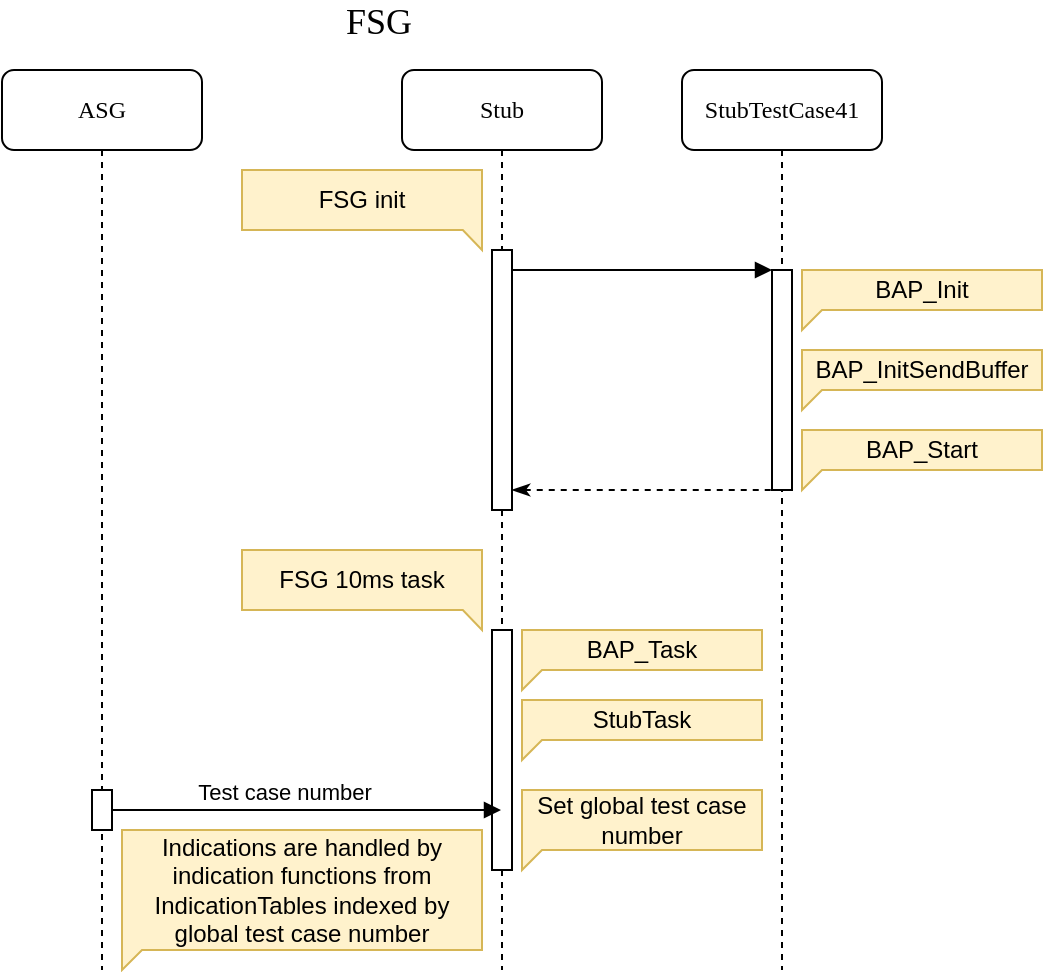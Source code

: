 <mxfile version="14.6.11" type="github"><diagram name="Page-1" id="13e1069c-82ec-6db2-03f1-153e76fe0fe0"><mxGraphModel dx="2552" dy="562" grid="1" gridSize="10" guides="1" tooltips="1" connect="1" arrows="1" fold="1" page="1" pageScale="1" pageWidth="1100" pageHeight="850" background="none" math="0" shadow="0"><root><mxCell id="0"/><mxCell id="1" parent="0"/><mxCell id="7baba1c4bc27f4b0-2" value="StubTestCase41" style="shape=umlLifeline;perimeter=lifelinePerimeter;whiteSpace=wrap;html=1;container=1;collapsible=0;recursiveResize=0;outlineConnect=0;rounded=1;shadow=0;comic=0;labelBackgroundColor=none;strokeWidth=1;fontFamily=Verdana;fontSize=12;align=center;" parent="1" vertex="1"><mxGeometry x="240" y="80" width="100" height="450" as="geometry"/></mxCell><mxCell id="SAqBEAy9kC_2QMpHoStv-3" value="" style="html=1;points=[];perimeter=orthogonalPerimeter;rounded=0;shadow=0;comic=0;labelBackgroundColor=none;strokeWidth=1;fontFamily=Verdana;fontSize=12;align=center;" vertex="1" parent="7baba1c4bc27f4b0-2"><mxGeometry x="45" y="100" width="10" height="110" as="geometry"/></mxCell><mxCell id="7baba1c4bc27f4b0-5" value="ASG" style="shape=umlLifeline;perimeter=lifelinePerimeter;whiteSpace=wrap;html=1;container=1;collapsible=0;recursiveResize=0;outlineConnect=0;rounded=1;shadow=0;comic=0;labelBackgroundColor=none;strokeWidth=1;fontFamily=Verdana;fontSize=12;align=center;" parent="1" vertex="1"><mxGeometry x="-100" y="80" width="100" height="450" as="geometry"/></mxCell><mxCell id="SAqBEAy9kC_2QMpHoStv-14" value="" style="html=1;points=[];perimeter=orthogonalPerimeter;rounded=0;shadow=0;comic=0;labelBackgroundColor=none;strokeWidth=1;fontFamily=Verdana;fontSize=12;align=center;" vertex="1" parent="7baba1c4bc27f4b0-5"><mxGeometry x="45" y="360" width="10" height="20" as="geometry"/></mxCell><mxCell id="7baba1c4bc27f4b0-8" value="Stub" style="shape=umlLifeline;perimeter=lifelinePerimeter;whiteSpace=wrap;html=1;container=1;collapsible=0;recursiveResize=0;outlineConnect=0;rounded=1;shadow=0;comic=0;labelBackgroundColor=none;strokeWidth=1;fontFamily=Verdana;fontSize=12;align=center;" parent="1" vertex="1"><mxGeometry x="100" y="80" width="100" height="450" as="geometry"/></mxCell><mxCell id="SAqBEAy9kC_2QMpHoStv-1" value="" style="html=1;points=[];perimeter=orthogonalPerimeter;rounded=0;shadow=0;comic=0;labelBackgroundColor=none;strokeWidth=1;fontFamily=Verdana;fontSize=12;align=center;" vertex="1" parent="7baba1c4bc27f4b0-8"><mxGeometry x="45" y="90" width="10" height="130" as="geometry"/></mxCell><mxCell id="SAqBEAy9kC_2QMpHoStv-10" value="" style="html=1;points=[];perimeter=orthogonalPerimeter;rounded=0;shadow=0;comic=0;labelBackgroundColor=none;strokeWidth=1;fontFamily=Verdana;fontSize=12;align=center;" vertex="1" parent="7baba1c4bc27f4b0-8"><mxGeometry x="45" y="280" width="10" height="120" as="geometry"/></mxCell><mxCell id="7baba1c4bc27f4b0-40" value="&lt;font style=&quot;font-size: 18px&quot;&gt;FSG&lt;/font&gt;" style="shape=note;whiteSpace=wrap;html=1;size=14;verticalAlign=top;align=left;spacingTop=-6;rounded=0;shadow=0;comic=0;labelBackgroundColor=none;strokeWidth=1;fontFamily=Verdana;fontSize=12;strokeColor=none;fillColor=none;" parent="1" vertex="1"><mxGeometry x="70" y="45" width="50" height="20" as="geometry"/></mxCell><mxCell id="SAqBEAy9kC_2QMpHoStv-2" value="FSG init" style="shape=callout;whiteSpace=wrap;html=1;perimeter=calloutPerimeter;fillColor=#fff2cc;position2=1;base=20;size=10;position=0.92;strokeColor=#d6b656;" vertex="1" parent="1"><mxGeometry x="20" y="130" width="120" height="40" as="geometry"/></mxCell><mxCell id="SAqBEAy9kC_2QMpHoStv-4" value="" style="html=1;verticalAlign=bottom;endArrow=block;labelBackgroundColor=none;fontFamily=Verdana;fontSize=12;edgeStyle=elbowEdgeStyle;elbow=vertical;" edge="1" parent="1" source="SAqBEAy9kC_2QMpHoStv-1"><mxGeometry relative="1" as="geometry"><mxPoint x="160" y="180" as="sourcePoint"/><mxPoint x="285" y="180" as="targetPoint"/><Array as="points"><mxPoint x="175" y="180"/><mxPoint x="245" y="250"/></Array></mxGeometry></mxCell><mxCell id="SAqBEAy9kC_2QMpHoStv-5" value="BAP_Init" style="shape=callout;whiteSpace=wrap;html=1;perimeter=calloutPerimeter;fillColor=#fff2cc;position2=0;base=10;size=10;position=0;strokeColor=#d6b656;" vertex="1" parent="1"><mxGeometry x="300" y="180" width="120" height="30" as="geometry"/></mxCell><mxCell id="SAqBEAy9kC_2QMpHoStv-6" value="BAP_InitSendBuffer" style="shape=callout;whiteSpace=wrap;html=1;perimeter=calloutPerimeter;fillColor=#fff2cc;position2=0;base=10;size=10;position=0;strokeColor=#d6b656;" vertex="1" parent="1"><mxGeometry x="300" y="220" width="120" height="30" as="geometry"/></mxCell><mxCell id="SAqBEAy9kC_2QMpHoStv-7" value="BAP_Start" style="shape=callout;whiteSpace=wrap;html=1;perimeter=calloutPerimeter;fillColor=#fff2cc;position2=0;base=10;size=10;position=0;strokeColor=#d6b656;" vertex="1" parent="1"><mxGeometry x="300" y="260" width="120" height="30" as="geometry"/></mxCell><mxCell id="SAqBEAy9kC_2QMpHoStv-8" value="" style="html=1;verticalAlign=bottom;endArrow=none;entryX=0;entryY=0;labelBackgroundColor=none;fontFamily=Verdana;fontSize=12;edgeStyle=elbowEdgeStyle;elbow=vertical;endFill=0;startArrow=classicThin;startFill=1;dashed=1;" edge="1" parent="1" source="SAqBEAy9kC_2QMpHoStv-1"><mxGeometry relative="1" as="geometry"><mxPoint x="160" y="290" as="sourcePoint"/><mxPoint x="290" y="290.0" as="targetPoint"/></mxGeometry></mxCell><mxCell id="SAqBEAy9kC_2QMpHoStv-11" value="FSG 10ms task" style="shape=callout;whiteSpace=wrap;html=1;perimeter=calloutPerimeter;fillColor=#fff2cc;position2=1;base=20;size=10;position=0.92;strokeColor=#d6b656;" vertex="1" parent="1"><mxGeometry x="20" y="320" width="120" height="40" as="geometry"/></mxCell><mxCell id="SAqBEAy9kC_2QMpHoStv-12" value="BAP_Task" style="shape=callout;whiteSpace=wrap;html=1;perimeter=calloutPerimeter;fillColor=#fff2cc;position2=0;base=10;size=10;position=0;strokeColor=#d6b656;" vertex="1" parent="1"><mxGeometry x="160" y="360" width="120" height="30" as="geometry"/></mxCell><mxCell id="SAqBEAy9kC_2QMpHoStv-13" value="StubTask" style="shape=callout;whiteSpace=wrap;html=1;perimeter=calloutPerimeter;fillColor=#fff2cc;position2=0;base=10;size=10;position=0;strokeColor=#d6b656;" vertex="1" parent="1"><mxGeometry x="160" y="395" width="120" height="30" as="geometry"/></mxCell><mxCell id="SAqBEAy9kC_2QMpHoStv-15" value="" style="html=1;verticalAlign=bottom;endArrow=block;labelBackgroundColor=none;fontFamily=Verdana;fontSize=12;edgeStyle=elbowEdgeStyle;elbow=vertical;" edge="1" parent="1" source="SAqBEAy9kC_2QMpHoStv-14" target="7baba1c4bc27f4b0-8"><mxGeometry relative="1" as="geometry"><mxPoint x="-40" y="369.41" as="sourcePoint"/><mxPoint x="90" y="369.41" as="targetPoint"/><Array as="points"><mxPoint x="50" y="450"/><mxPoint x="50" y="430"/><mxPoint x="70" y="380"/><mxPoint x="-20" y="369.41"/><mxPoint x="50" y="439.41"/></Array></mxGeometry></mxCell><mxCell id="SAqBEAy9kC_2QMpHoStv-16" value="Test case number" style="edgeLabel;html=1;align=center;verticalAlign=middle;resizable=0;points=[];" vertex="1" connectable="0" parent="SAqBEAy9kC_2QMpHoStv-15"><mxGeometry x="-0.122" y="2" relative="1" as="geometry"><mxPoint y="-7" as="offset"/></mxGeometry></mxCell><mxCell id="SAqBEAy9kC_2QMpHoStv-17" value="Set global test case number" style="shape=callout;whiteSpace=wrap;html=1;perimeter=calloutPerimeter;fillColor=#fff2cc;position2=0;base=10;size=10;position=0;strokeColor=#d6b656;" vertex="1" parent="1"><mxGeometry x="160" y="440" width="120" height="40" as="geometry"/></mxCell><mxCell id="SAqBEAy9kC_2QMpHoStv-19" value="Indications are handled by indication functions from IndicationTables indexed by global test case number" style="shape=callout;whiteSpace=wrap;html=1;perimeter=calloutPerimeter;fillColor=#fff2cc;position2=0;base=10;size=10;position=0;strokeColor=#d6b656;" vertex="1" parent="1"><mxGeometry x="-40" y="460" width="180" height="70" as="geometry"/></mxCell></root></mxGraphModel></diagram></mxfile>